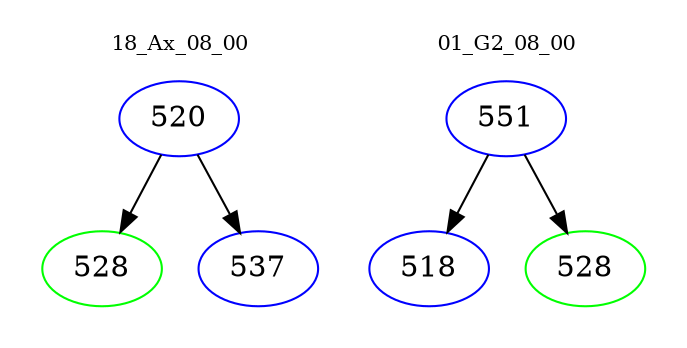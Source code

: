 digraph{
subgraph cluster_0 {
color = white
label = "18_Ax_08_00";
fontsize=10;
T0_520 [label="520", color="blue"]
T0_520 -> T0_528 [color="black"]
T0_528 [label="528", color="green"]
T0_520 -> T0_537 [color="black"]
T0_537 [label="537", color="blue"]
}
subgraph cluster_1 {
color = white
label = "01_G2_08_00";
fontsize=10;
T1_551 [label="551", color="blue"]
T1_551 -> T1_518 [color="black"]
T1_518 [label="518", color="blue"]
T1_551 -> T1_528 [color="black"]
T1_528 [label="528", color="green"]
}
}

